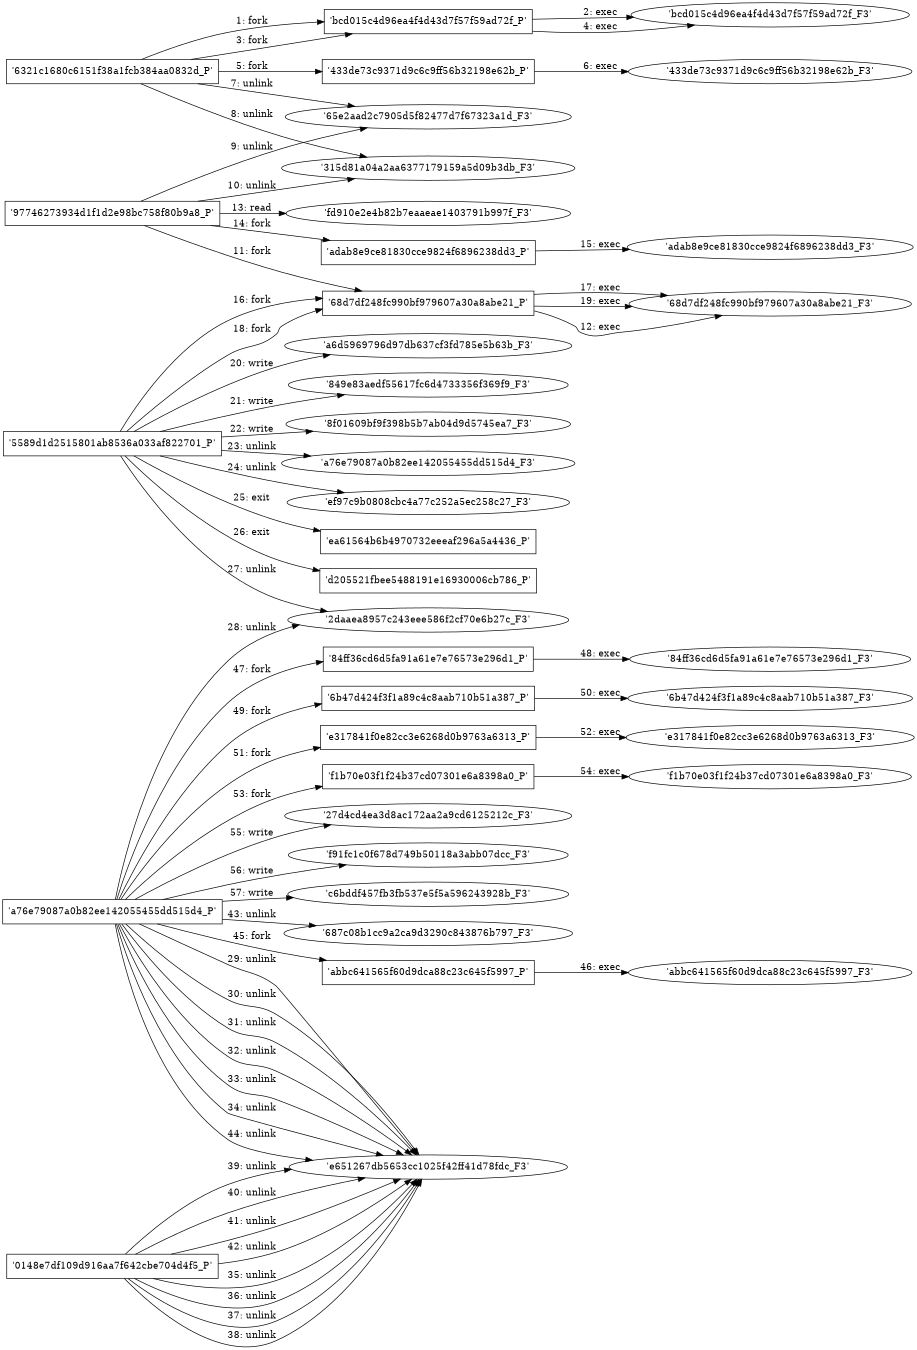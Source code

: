 digraph "D:\Learning\Paper\apt\基于CTI的攻击预警\Dataset\攻击图\ASGfromALLCTI\VPNFilter Update - VPNFilter exploits endpoints, targets new devices.dot" {
rankdir="LR"
size="9"
fixedsize="false"
splines="true"
nodesep=0.3
ranksep=0
fontsize=10
overlap="scalexy"
engine= "neato"
	"'6321c1680c6151f38a1fcb384aa0832d_P'" [node_type=Process shape=box]
	"'bcd015c4d96ea4f4d43d7f57f59ad72f_P'" [node_type=Process shape=box]
	"'6321c1680c6151f38a1fcb384aa0832d_P'" -> "'bcd015c4d96ea4f4d43d7f57f59ad72f_P'" [label="1: fork"]
	"'bcd015c4d96ea4f4d43d7f57f59ad72f_P'" [node_type=Process shape=box]
	"'bcd015c4d96ea4f4d43d7f57f59ad72f_F3'" [node_type=File shape=ellipse]
	"'bcd015c4d96ea4f4d43d7f57f59ad72f_P'" -> "'bcd015c4d96ea4f4d43d7f57f59ad72f_F3'" [label="2: exec"]
	"'6321c1680c6151f38a1fcb384aa0832d_P'" [node_type=Process shape=box]
	"'bcd015c4d96ea4f4d43d7f57f59ad72f_P'" [node_type=Process shape=box]
	"'6321c1680c6151f38a1fcb384aa0832d_P'" -> "'bcd015c4d96ea4f4d43d7f57f59ad72f_P'" [label="3: fork"]
	"'bcd015c4d96ea4f4d43d7f57f59ad72f_P'" [node_type=Process shape=box]
	"'bcd015c4d96ea4f4d43d7f57f59ad72f_F3'" [node_type=File shape=ellipse]
	"'bcd015c4d96ea4f4d43d7f57f59ad72f_P'" -> "'bcd015c4d96ea4f4d43d7f57f59ad72f_F3'" [label="4: exec"]
	"'6321c1680c6151f38a1fcb384aa0832d_P'" [node_type=Process shape=box]
	"'433de73c9371d9c6c9ff56b32198e62b_P'" [node_type=Process shape=box]
	"'6321c1680c6151f38a1fcb384aa0832d_P'" -> "'433de73c9371d9c6c9ff56b32198e62b_P'" [label="5: fork"]
	"'433de73c9371d9c6c9ff56b32198e62b_P'" [node_type=Process shape=box]
	"'433de73c9371d9c6c9ff56b32198e62b_F3'" [node_type=File shape=ellipse]
	"'433de73c9371d9c6c9ff56b32198e62b_P'" -> "'433de73c9371d9c6c9ff56b32198e62b_F3'" [label="6: exec"]
	"'65e2aad2c7905d5f82477d7f67323a1d_F3'" [node_type=file shape=ellipse]
	"'6321c1680c6151f38a1fcb384aa0832d_P'" [node_type=Process shape=box]
	"'6321c1680c6151f38a1fcb384aa0832d_P'" -> "'65e2aad2c7905d5f82477d7f67323a1d_F3'" [label="7: unlink"]
	"'315d81a04a2aa6377179159a5d09b3db_F3'" [node_type=file shape=ellipse]
	"'6321c1680c6151f38a1fcb384aa0832d_P'" [node_type=Process shape=box]
	"'6321c1680c6151f38a1fcb384aa0832d_P'" -> "'315d81a04a2aa6377179159a5d09b3db_F3'" [label="8: unlink"]
	"'65e2aad2c7905d5f82477d7f67323a1d_F3'" [node_type=file shape=ellipse]
	"'97746273934d1f1d2e98bc758f80b9a8_P'" [node_type=Process shape=box]
	"'97746273934d1f1d2e98bc758f80b9a8_P'" -> "'65e2aad2c7905d5f82477d7f67323a1d_F3'" [label="9: unlink"]
	"'315d81a04a2aa6377179159a5d09b3db_F3'" [node_type=file shape=ellipse]
	"'97746273934d1f1d2e98bc758f80b9a8_P'" [node_type=Process shape=box]
	"'97746273934d1f1d2e98bc758f80b9a8_P'" -> "'315d81a04a2aa6377179159a5d09b3db_F3'" [label="10: unlink"]
	"'97746273934d1f1d2e98bc758f80b9a8_P'" [node_type=Process shape=box]
	"'68d7df248fc990bf979607a30a8abe21_P'" [node_type=Process shape=box]
	"'97746273934d1f1d2e98bc758f80b9a8_P'" -> "'68d7df248fc990bf979607a30a8abe21_P'" [label="11: fork"]
	"'68d7df248fc990bf979607a30a8abe21_P'" [node_type=Process shape=box]
	"'68d7df248fc990bf979607a30a8abe21_F3'" [node_type=File shape=ellipse]
	"'68d7df248fc990bf979607a30a8abe21_P'" -> "'68d7df248fc990bf979607a30a8abe21_F3'" [label="12: exec"]
	"'fd910e2e4b82b7eaaeae1403791b997f_F3'" [node_type=file shape=ellipse]
	"'97746273934d1f1d2e98bc758f80b9a8_P'" [node_type=Process shape=box]
	"'97746273934d1f1d2e98bc758f80b9a8_P'" -> "'fd910e2e4b82b7eaaeae1403791b997f_F3'" [label="13: read"]
	"'97746273934d1f1d2e98bc758f80b9a8_P'" [node_type=Process shape=box]
	"'adab8e9ce81830cce9824f6896238dd3_P'" [node_type=Process shape=box]
	"'97746273934d1f1d2e98bc758f80b9a8_P'" -> "'adab8e9ce81830cce9824f6896238dd3_P'" [label="14: fork"]
	"'adab8e9ce81830cce9824f6896238dd3_P'" [node_type=Process shape=box]
	"'adab8e9ce81830cce9824f6896238dd3_F3'" [node_type=File shape=ellipse]
	"'adab8e9ce81830cce9824f6896238dd3_P'" -> "'adab8e9ce81830cce9824f6896238dd3_F3'" [label="15: exec"]
	"'5589d1d2515801ab8536a033af822701_P'" [node_type=Process shape=box]
	"'68d7df248fc990bf979607a30a8abe21_P'" [node_type=Process shape=box]
	"'5589d1d2515801ab8536a033af822701_P'" -> "'68d7df248fc990bf979607a30a8abe21_P'" [label="16: fork"]
	"'68d7df248fc990bf979607a30a8abe21_P'" [node_type=Process shape=box]
	"'68d7df248fc990bf979607a30a8abe21_F3'" [node_type=File shape=ellipse]
	"'68d7df248fc990bf979607a30a8abe21_P'" -> "'68d7df248fc990bf979607a30a8abe21_F3'" [label="17: exec"]
	"'5589d1d2515801ab8536a033af822701_P'" [node_type=Process shape=box]
	"'68d7df248fc990bf979607a30a8abe21_P'" [node_type=Process shape=box]
	"'5589d1d2515801ab8536a033af822701_P'" -> "'68d7df248fc990bf979607a30a8abe21_P'" [label="18: fork"]
	"'68d7df248fc990bf979607a30a8abe21_P'" [node_type=Process shape=box]
	"'68d7df248fc990bf979607a30a8abe21_F3'" [node_type=File shape=ellipse]
	"'68d7df248fc990bf979607a30a8abe21_P'" -> "'68d7df248fc990bf979607a30a8abe21_F3'" [label="19: exec"]
	"'a6d5969796d97db637cf3fd785e5b63b_F3'" [node_type=file shape=ellipse]
	"'5589d1d2515801ab8536a033af822701_P'" [node_type=Process shape=box]
	"'5589d1d2515801ab8536a033af822701_P'" -> "'a6d5969796d97db637cf3fd785e5b63b_F3'" [label="20: write"]
	"'849e83aedf55617fc6d4733356f369f9_F3'" [node_type=file shape=ellipse]
	"'5589d1d2515801ab8536a033af822701_P'" [node_type=Process shape=box]
	"'5589d1d2515801ab8536a033af822701_P'" -> "'849e83aedf55617fc6d4733356f369f9_F3'" [label="21: write"]
	"'8f01609bf9f398b5b7ab04d9d5745ea7_F3'" [node_type=file shape=ellipse]
	"'5589d1d2515801ab8536a033af822701_P'" [node_type=Process shape=box]
	"'5589d1d2515801ab8536a033af822701_P'" -> "'8f01609bf9f398b5b7ab04d9d5745ea7_F3'" [label="22: write"]
	"'a76e79087a0b82ee142055455dd515d4_F3'" [node_type=file shape=ellipse]
	"'5589d1d2515801ab8536a033af822701_P'" [node_type=Process shape=box]
	"'5589d1d2515801ab8536a033af822701_P'" -> "'a76e79087a0b82ee142055455dd515d4_F3'" [label="23: unlink"]
	"'ef97c9b0808cbc4a77c252a5ec258c27_F3'" [node_type=file shape=ellipse]
	"'5589d1d2515801ab8536a033af822701_P'" [node_type=Process shape=box]
	"'5589d1d2515801ab8536a033af822701_P'" -> "'ef97c9b0808cbc4a77c252a5ec258c27_F3'" [label="24: unlink"]
	"'5589d1d2515801ab8536a033af822701_P'" [node_type=Process shape=box]
	"'ea61564b6b4970732eeeaf296a5a4436_P'" [node_type=Process shape=box]
	"'5589d1d2515801ab8536a033af822701_P'" -> "'ea61564b6b4970732eeeaf296a5a4436_P'" [label="25: exit"]
	"'5589d1d2515801ab8536a033af822701_P'" [node_type=Process shape=box]
	"'d205521fbee5488191e16930006cb786_P'" [node_type=Process shape=box]
	"'5589d1d2515801ab8536a033af822701_P'" -> "'d205521fbee5488191e16930006cb786_P'" [label="26: exit"]
	"'2daaea8957c243eee586f2cf70e6b27c_F3'" [node_type=file shape=ellipse]
	"'5589d1d2515801ab8536a033af822701_P'" [node_type=Process shape=box]
	"'5589d1d2515801ab8536a033af822701_P'" -> "'2daaea8957c243eee586f2cf70e6b27c_F3'" [label="27: unlink"]
	"'2daaea8957c243eee586f2cf70e6b27c_F3'" [node_type=file shape=ellipse]
	"'a76e79087a0b82ee142055455dd515d4_P'" [node_type=Process shape=box]
	"'a76e79087a0b82ee142055455dd515d4_P'" -> "'2daaea8957c243eee586f2cf70e6b27c_F3'" [label="28: unlink"]
	"'e651267db5653cc1025f42ff41d78fdc_F3'" [node_type=file shape=ellipse]
	"'a76e79087a0b82ee142055455dd515d4_P'" [node_type=Process shape=box]
	"'a76e79087a0b82ee142055455dd515d4_P'" -> "'e651267db5653cc1025f42ff41d78fdc_F3'" [label="29: unlink"]
	"'e651267db5653cc1025f42ff41d78fdc_F3'" [node_type=file shape=ellipse]
	"'a76e79087a0b82ee142055455dd515d4_P'" [node_type=Process shape=box]
	"'a76e79087a0b82ee142055455dd515d4_P'" -> "'e651267db5653cc1025f42ff41d78fdc_F3'" [label="30: unlink"]
	"'e651267db5653cc1025f42ff41d78fdc_F3'" [node_type=file shape=ellipse]
	"'a76e79087a0b82ee142055455dd515d4_P'" [node_type=Process shape=box]
	"'a76e79087a0b82ee142055455dd515d4_P'" -> "'e651267db5653cc1025f42ff41d78fdc_F3'" [label="31: unlink"]
	"'e651267db5653cc1025f42ff41d78fdc_F3'" [node_type=file shape=ellipse]
	"'a76e79087a0b82ee142055455dd515d4_P'" [node_type=Process shape=box]
	"'a76e79087a0b82ee142055455dd515d4_P'" -> "'e651267db5653cc1025f42ff41d78fdc_F3'" [label="32: unlink"]
	"'e651267db5653cc1025f42ff41d78fdc_F3'" [node_type=file shape=ellipse]
	"'a76e79087a0b82ee142055455dd515d4_P'" [node_type=Process shape=box]
	"'a76e79087a0b82ee142055455dd515d4_P'" -> "'e651267db5653cc1025f42ff41d78fdc_F3'" [label="33: unlink"]
	"'e651267db5653cc1025f42ff41d78fdc_F3'" [node_type=file shape=ellipse]
	"'a76e79087a0b82ee142055455dd515d4_P'" [node_type=Process shape=box]
	"'a76e79087a0b82ee142055455dd515d4_P'" -> "'e651267db5653cc1025f42ff41d78fdc_F3'" [label="34: unlink"]
	"'e651267db5653cc1025f42ff41d78fdc_F3'" [node_type=file shape=ellipse]
	"'0148e7df109d916aa7f642cbe704d4f5_P'" [node_type=Process shape=box]
	"'0148e7df109d916aa7f642cbe704d4f5_P'" -> "'e651267db5653cc1025f42ff41d78fdc_F3'" [label="35: unlink"]
	"'e651267db5653cc1025f42ff41d78fdc_F3'" [node_type=file shape=ellipse]
	"'0148e7df109d916aa7f642cbe704d4f5_P'" [node_type=Process shape=box]
	"'0148e7df109d916aa7f642cbe704d4f5_P'" -> "'e651267db5653cc1025f42ff41d78fdc_F3'" [label="36: unlink"]
	"'e651267db5653cc1025f42ff41d78fdc_F3'" [node_type=file shape=ellipse]
	"'0148e7df109d916aa7f642cbe704d4f5_P'" [node_type=Process shape=box]
	"'0148e7df109d916aa7f642cbe704d4f5_P'" -> "'e651267db5653cc1025f42ff41d78fdc_F3'" [label="37: unlink"]
	"'e651267db5653cc1025f42ff41d78fdc_F3'" [node_type=file shape=ellipse]
	"'0148e7df109d916aa7f642cbe704d4f5_P'" [node_type=Process shape=box]
	"'0148e7df109d916aa7f642cbe704d4f5_P'" -> "'e651267db5653cc1025f42ff41d78fdc_F3'" [label="38: unlink"]
	"'e651267db5653cc1025f42ff41d78fdc_F3'" [node_type=file shape=ellipse]
	"'0148e7df109d916aa7f642cbe704d4f5_P'" [node_type=Process shape=box]
	"'0148e7df109d916aa7f642cbe704d4f5_P'" -> "'e651267db5653cc1025f42ff41d78fdc_F3'" [label="39: unlink"]
	"'e651267db5653cc1025f42ff41d78fdc_F3'" [node_type=file shape=ellipse]
	"'0148e7df109d916aa7f642cbe704d4f5_P'" [node_type=Process shape=box]
	"'0148e7df109d916aa7f642cbe704d4f5_P'" -> "'e651267db5653cc1025f42ff41d78fdc_F3'" [label="40: unlink"]
	"'e651267db5653cc1025f42ff41d78fdc_F3'" [node_type=file shape=ellipse]
	"'0148e7df109d916aa7f642cbe704d4f5_P'" [node_type=Process shape=box]
	"'0148e7df109d916aa7f642cbe704d4f5_P'" -> "'e651267db5653cc1025f42ff41d78fdc_F3'" [label="41: unlink"]
	"'e651267db5653cc1025f42ff41d78fdc_F3'" [node_type=file shape=ellipse]
	"'0148e7df109d916aa7f642cbe704d4f5_P'" [node_type=Process shape=box]
	"'0148e7df109d916aa7f642cbe704d4f5_P'" -> "'e651267db5653cc1025f42ff41d78fdc_F3'" [label="42: unlink"]
	"'687c08b1cc9a2ca9d3290c843876b797_F3'" [node_type=file shape=ellipse]
	"'a76e79087a0b82ee142055455dd515d4_P'" [node_type=Process shape=box]
	"'a76e79087a0b82ee142055455dd515d4_P'" -> "'687c08b1cc9a2ca9d3290c843876b797_F3'" [label="43: unlink"]
	"'e651267db5653cc1025f42ff41d78fdc_F3'" [node_type=file shape=ellipse]
	"'a76e79087a0b82ee142055455dd515d4_P'" [node_type=Process shape=box]
	"'a76e79087a0b82ee142055455dd515d4_P'" -> "'e651267db5653cc1025f42ff41d78fdc_F3'" [label="44: unlink"]
	"'a76e79087a0b82ee142055455dd515d4_P'" [node_type=Process shape=box]
	"'abbc641565f60d9dca88c23c645f5997_P'" [node_type=Process shape=box]
	"'a76e79087a0b82ee142055455dd515d4_P'" -> "'abbc641565f60d9dca88c23c645f5997_P'" [label="45: fork"]
	"'abbc641565f60d9dca88c23c645f5997_P'" [node_type=Process shape=box]
	"'abbc641565f60d9dca88c23c645f5997_F3'" [node_type=File shape=ellipse]
	"'abbc641565f60d9dca88c23c645f5997_P'" -> "'abbc641565f60d9dca88c23c645f5997_F3'" [label="46: exec"]
	"'a76e79087a0b82ee142055455dd515d4_P'" [node_type=Process shape=box]
	"'84ff36cd6d5fa91a61e7e76573e296d1_P'" [node_type=Process shape=box]
	"'a76e79087a0b82ee142055455dd515d4_P'" -> "'84ff36cd6d5fa91a61e7e76573e296d1_P'" [label="47: fork"]
	"'84ff36cd6d5fa91a61e7e76573e296d1_P'" [node_type=Process shape=box]
	"'84ff36cd6d5fa91a61e7e76573e296d1_F3'" [node_type=File shape=ellipse]
	"'84ff36cd6d5fa91a61e7e76573e296d1_P'" -> "'84ff36cd6d5fa91a61e7e76573e296d1_F3'" [label="48: exec"]
	"'a76e79087a0b82ee142055455dd515d4_P'" [node_type=Process shape=box]
	"'6b47d424f3f1a89c4c8aab710b51a387_P'" [node_type=Process shape=box]
	"'a76e79087a0b82ee142055455dd515d4_P'" -> "'6b47d424f3f1a89c4c8aab710b51a387_P'" [label="49: fork"]
	"'6b47d424f3f1a89c4c8aab710b51a387_P'" [node_type=Process shape=box]
	"'6b47d424f3f1a89c4c8aab710b51a387_F3'" [node_type=File shape=ellipse]
	"'6b47d424f3f1a89c4c8aab710b51a387_P'" -> "'6b47d424f3f1a89c4c8aab710b51a387_F3'" [label="50: exec"]
	"'a76e79087a0b82ee142055455dd515d4_P'" [node_type=Process shape=box]
	"'e317841f0e82cc3e6268d0b9763a6313_P'" [node_type=Process shape=box]
	"'a76e79087a0b82ee142055455dd515d4_P'" -> "'e317841f0e82cc3e6268d0b9763a6313_P'" [label="51: fork"]
	"'e317841f0e82cc3e6268d0b9763a6313_P'" [node_type=Process shape=box]
	"'e317841f0e82cc3e6268d0b9763a6313_F3'" [node_type=File shape=ellipse]
	"'e317841f0e82cc3e6268d0b9763a6313_P'" -> "'e317841f0e82cc3e6268d0b9763a6313_F3'" [label="52: exec"]
	"'a76e79087a0b82ee142055455dd515d4_P'" [node_type=Process shape=box]
	"'f1b70e03f1f24b37cd07301e6a8398a0_P'" [node_type=Process shape=box]
	"'a76e79087a0b82ee142055455dd515d4_P'" -> "'f1b70e03f1f24b37cd07301e6a8398a0_P'" [label="53: fork"]
	"'f1b70e03f1f24b37cd07301e6a8398a0_P'" [node_type=Process shape=box]
	"'f1b70e03f1f24b37cd07301e6a8398a0_F3'" [node_type=File shape=ellipse]
	"'f1b70e03f1f24b37cd07301e6a8398a0_P'" -> "'f1b70e03f1f24b37cd07301e6a8398a0_F3'" [label="54: exec"]
	"'27d4cd4ea3d8ac172aa2a9cd6125212c_F3'" [node_type=file shape=ellipse]
	"'a76e79087a0b82ee142055455dd515d4_P'" [node_type=Process shape=box]
	"'a76e79087a0b82ee142055455dd515d4_P'" -> "'27d4cd4ea3d8ac172aa2a9cd6125212c_F3'" [label="55: write"]
	"'f91fc1c0f678d749b50118a3abb07dcc_F3'" [node_type=file shape=ellipse]
	"'a76e79087a0b82ee142055455dd515d4_P'" [node_type=Process shape=box]
	"'a76e79087a0b82ee142055455dd515d4_P'" -> "'f91fc1c0f678d749b50118a3abb07dcc_F3'" [label="56: write"]
	"'c6bddf457fb3fb537e5f5a596243928b_F3'" [node_type=file shape=ellipse]
	"'a76e79087a0b82ee142055455dd515d4_P'" [node_type=Process shape=box]
	"'a76e79087a0b82ee142055455dd515d4_P'" -> "'c6bddf457fb3fb537e5f5a596243928b_F3'" [label="57: write"]
}
